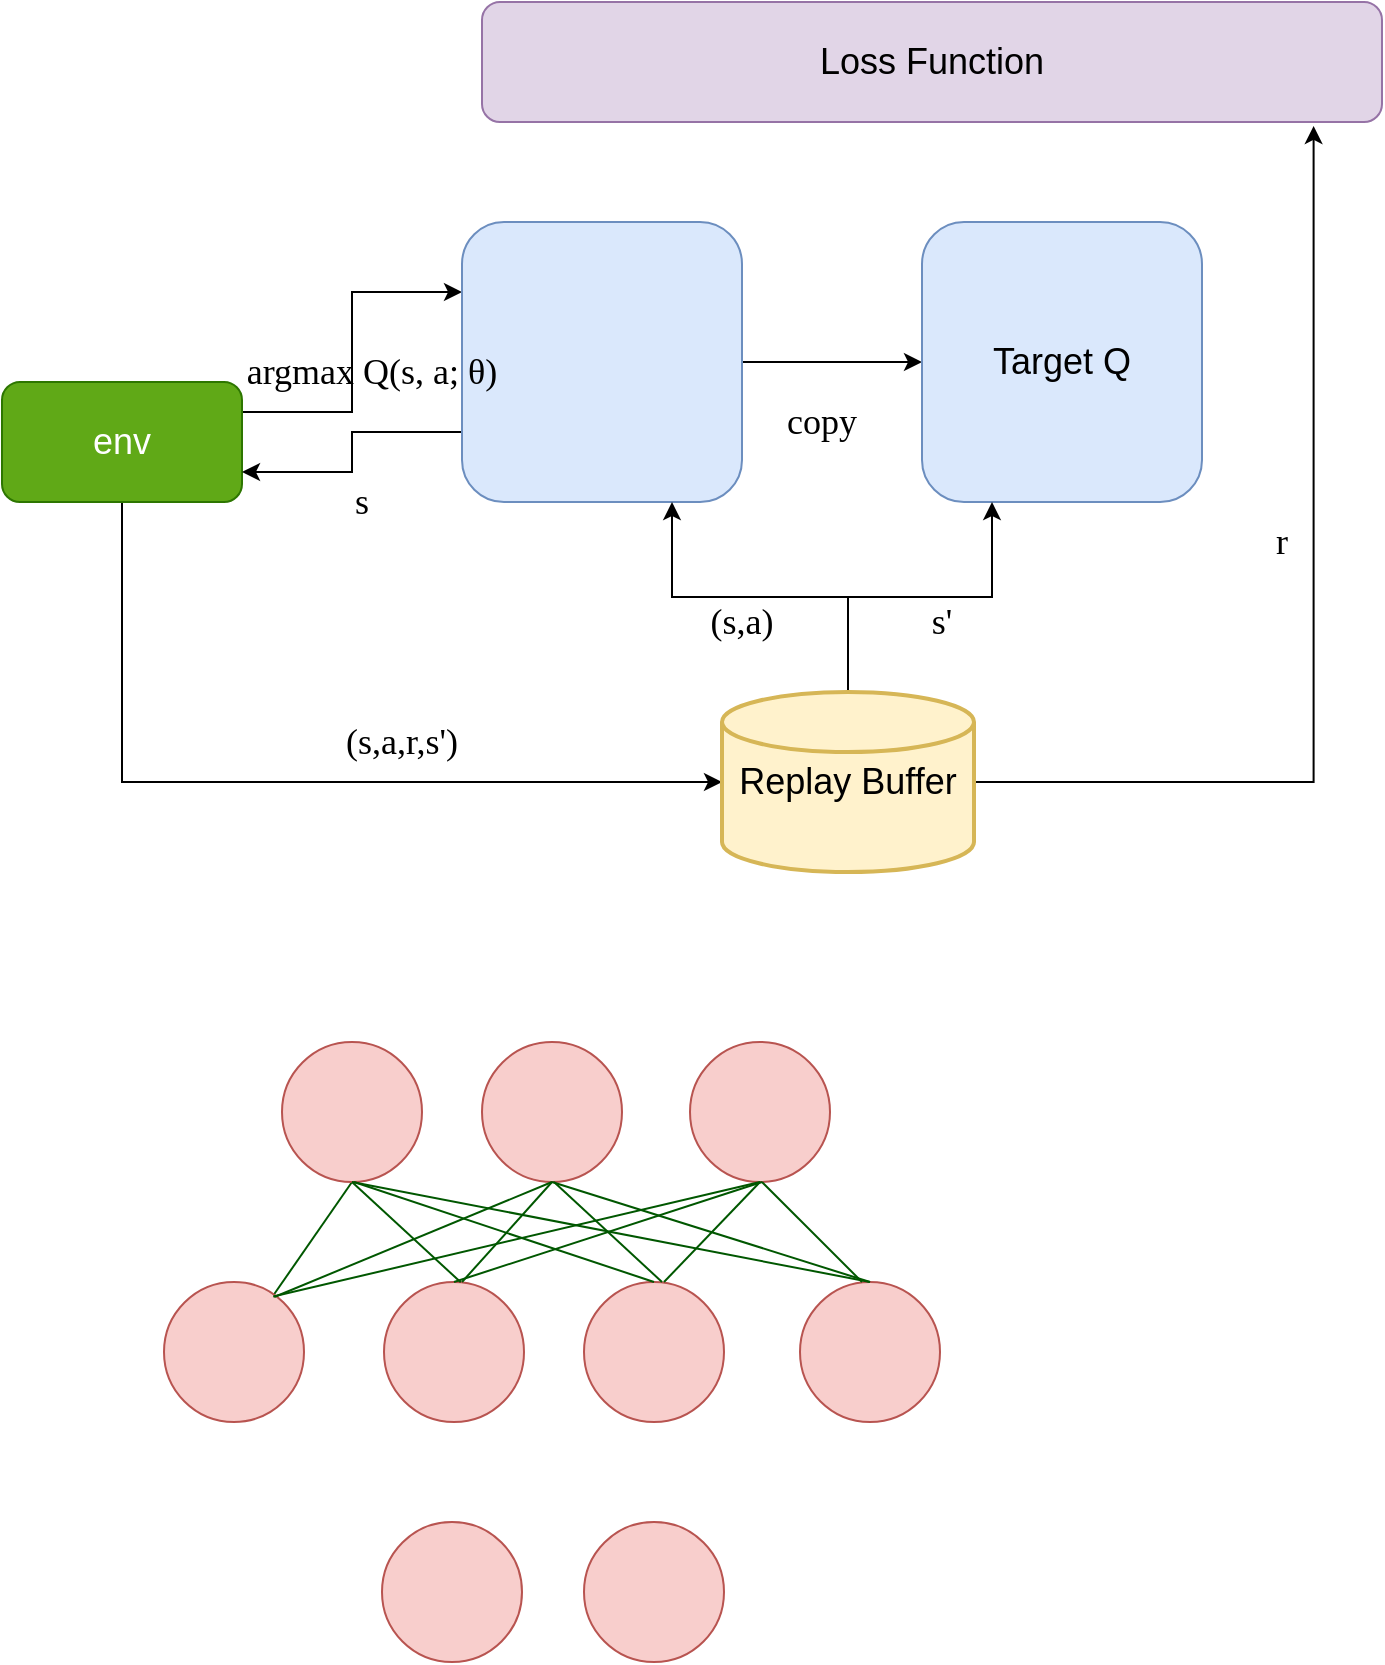 <mxfile version="21.6.6" type="github">
  <diagram name="第 1 页" id="k0ht7CsUPMUArAAHNs5Z">
    <mxGraphModel dx="478" dy="250" grid="1" gridSize="10" guides="1" tooltips="1" connect="1" arrows="1" fold="1" page="1" pageScale="1" pageWidth="827" pageHeight="1169" math="0" shadow="0">
      <root>
        <mxCell id="0" />
        <mxCell id="1" parent="0" />
        <mxCell id="zH1OFpGTS5VMXPJaPXMf-9" style="edgeStyle=orthogonalEdgeStyle;rounded=0;orthogonalLoop=1;jettySize=auto;html=1;exitX=1;exitY=0.25;exitDx=0;exitDy=0;entryX=0;entryY=0.25;entryDx=0;entryDy=0;" edge="1" parent="1" source="zH1OFpGTS5VMXPJaPXMf-1" target="zH1OFpGTS5VMXPJaPXMf-3">
          <mxGeometry relative="1" as="geometry" />
        </mxCell>
        <mxCell id="zH1OFpGTS5VMXPJaPXMf-24" style="edgeStyle=orthogonalEdgeStyle;rounded=0;orthogonalLoop=1;jettySize=auto;html=1;exitX=0.5;exitY=1;exitDx=0;exitDy=0;entryX=0;entryY=0.5;entryDx=0;entryDy=0;entryPerimeter=0;" edge="1" parent="1" source="zH1OFpGTS5VMXPJaPXMf-1" target="zH1OFpGTS5VMXPJaPXMf-15">
          <mxGeometry relative="1" as="geometry" />
        </mxCell>
        <mxCell id="zH1OFpGTS5VMXPJaPXMf-1" value="&lt;font style=&quot;font-size: 18px;&quot;&gt;env&lt;/font&gt;" style="rounded=1;whiteSpace=wrap;html=1;fillColor=#60a917;fontColor=#ffffff;strokeColor=#2D7600;" vertex="1" parent="1">
          <mxGeometry x="70" y="340" width="120" height="60" as="geometry" />
        </mxCell>
        <mxCell id="zH1OFpGTS5VMXPJaPXMf-7" style="edgeStyle=orthogonalEdgeStyle;rounded=0;orthogonalLoop=1;jettySize=auto;html=1;exitX=1;exitY=0.5;exitDx=0;exitDy=0;entryX=0;entryY=0.5;entryDx=0;entryDy=0;" edge="1" parent="1" source="zH1OFpGTS5VMXPJaPXMf-3" target="zH1OFpGTS5VMXPJaPXMf-4">
          <mxGeometry relative="1" as="geometry" />
        </mxCell>
        <mxCell id="zH1OFpGTS5VMXPJaPXMf-10" style="edgeStyle=orthogonalEdgeStyle;rounded=0;orthogonalLoop=1;jettySize=auto;html=1;exitX=0;exitY=0.75;exitDx=0;exitDy=0;entryX=1;entryY=0.75;entryDx=0;entryDy=0;" edge="1" parent="1" source="zH1OFpGTS5VMXPJaPXMf-3" target="zH1OFpGTS5VMXPJaPXMf-1">
          <mxGeometry relative="1" as="geometry" />
        </mxCell>
        <mxCell id="zH1OFpGTS5VMXPJaPXMf-3" value="" style="rounded=1;whiteSpace=wrap;html=1;fillColor=#dae8fc;strokeColor=#6c8ebf;" vertex="1" parent="1">
          <mxGeometry x="300" y="260" width="140" height="140" as="geometry" />
        </mxCell>
        <mxCell id="zH1OFpGTS5VMXPJaPXMf-4" value="&lt;font style=&quot;font-size: 18px;&quot;&gt;Target Q&lt;/font&gt;" style="rounded=1;whiteSpace=wrap;html=1;fillColor=#dae8fc;strokeColor=#6c8ebf;" vertex="1" parent="1">
          <mxGeometry x="530" y="260" width="140" height="140" as="geometry" />
        </mxCell>
        <mxCell id="zH1OFpGTS5VMXPJaPXMf-5" value="&lt;font style=&quot;font-size: 18px;&quot;&gt;Loss Function&lt;/font&gt;" style="rounded=1;whiteSpace=wrap;html=1;fillColor=#e1d5e7;strokeColor=#9673a6;" vertex="1" parent="1">
          <mxGeometry x="310" y="150" width="450" height="60" as="geometry" />
        </mxCell>
        <mxCell id="zH1OFpGTS5VMXPJaPXMf-11" value="&lt;font style=&quot;font-size: 18px;&quot; face=&quot;Times New Roman&quot;&gt;&lt;font style=&quot;font-size: 18px;&quot;&gt;argmax&amp;nbsp;&lt;/font&gt;Q(s, a; θ)&lt;/font&gt;" style="text;html=1;strokeColor=none;fillColor=none;align=center;verticalAlign=middle;whiteSpace=wrap;rounded=0;" vertex="1" parent="1">
          <mxGeometry x="180" y="320" width="150" height="30" as="geometry" />
        </mxCell>
        <mxCell id="zH1OFpGTS5VMXPJaPXMf-12" value="&lt;font style=&quot;font-size: 18px;&quot; face=&quot;Times New Roman&quot;&gt;s&lt;/font&gt;" style="text;html=1;strokeColor=none;fillColor=none;align=center;verticalAlign=middle;whiteSpace=wrap;rounded=0;" vertex="1" parent="1">
          <mxGeometry x="210" y="390" width="80" height="20" as="geometry" />
        </mxCell>
        <mxCell id="zH1OFpGTS5VMXPJaPXMf-14" value="&lt;font face=&quot;Times New Roman&quot;&gt;&lt;span style=&quot;font-size: 18px;&quot;&gt;copy&lt;/span&gt;&lt;/font&gt;" style="text;html=1;strokeColor=none;fillColor=none;align=center;verticalAlign=middle;whiteSpace=wrap;rounded=0;" vertex="1" parent="1">
          <mxGeometry x="440" y="350" width="80" height="20" as="geometry" />
        </mxCell>
        <mxCell id="zH1OFpGTS5VMXPJaPXMf-16" style="edgeStyle=orthogonalEdgeStyle;rounded=0;orthogonalLoop=1;jettySize=auto;html=1;exitX=0.5;exitY=0;exitDx=0;exitDy=0;exitPerimeter=0;entryX=0.25;entryY=1;entryDx=0;entryDy=0;" edge="1" parent="1" source="zH1OFpGTS5VMXPJaPXMf-15" target="zH1OFpGTS5VMXPJaPXMf-4">
          <mxGeometry relative="1" as="geometry" />
        </mxCell>
        <mxCell id="zH1OFpGTS5VMXPJaPXMf-17" style="edgeStyle=orthogonalEdgeStyle;rounded=0;orthogonalLoop=1;jettySize=auto;html=1;exitX=0.5;exitY=0;exitDx=0;exitDy=0;exitPerimeter=0;entryX=0.75;entryY=1;entryDx=0;entryDy=0;" edge="1" parent="1" source="zH1OFpGTS5VMXPJaPXMf-15" target="zH1OFpGTS5VMXPJaPXMf-3">
          <mxGeometry relative="1" as="geometry" />
        </mxCell>
        <mxCell id="zH1OFpGTS5VMXPJaPXMf-26" style="edgeStyle=orthogonalEdgeStyle;rounded=0;orthogonalLoop=1;jettySize=auto;html=1;exitX=1;exitY=0.5;exitDx=0;exitDy=0;exitPerimeter=0;entryX=0.924;entryY=1.033;entryDx=0;entryDy=0;entryPerimeter=0;" edge="1" parent="1" source="zH1OFpGTS5VMXPJaPXMf-15" target="zH1OFpGTS5VMXPJaPXMf-5">
          <mxGeometry relative="1" as="geometry" />
        </mxCell>
        <mxCell id="zH1OFpGTS5VMXPJaPXMf-15" value="&lt;font style=&quot;font-size: 18px;&quot;&gt;Replay Buffer&lt;/font&gt;" style="strokeWidth=2;html=1;shape=mxgraph.flowchart.database;whiteSpace=wrap;fillColor=#fff2cc;strokeColor=#d6b656;" vertex="1" parent="1">
          <mxGeometry x="430" y="495" width="126" height="90" as="geometry" />
        </mxCell>
        <mxCell id="zH1OFpGTS5VMXPJaPXMf-18" value="&lt;font style=&quot;font-size: 18px;&quot; face=&quot;Times New Roman&quot;&gt;s&#39;&lt;/font&gt;" style="text;html=1;strokeColor=none;fillColor=none;align=center;verticalAlign=middle;whiteSpace=wrap;rounded=0;" vertex="1" parent="1">
          <mxGeometry x="500" y="450" width="80" height="20" as="geometry" />
        </mxCell>
        <mxCell id="zH1OFpGTS5VMXPJaPXMf-19" value="&lt;font style=&quot;font-size: 18px;&quot; face=&quot;Times New Roman&quot;&gt;(s,a)&lt;/font&gt;" style="text;html=1;strokeColor=none;fillColor=none;align=center;verticalAlign=middle;whiteSpace=wrap;rounded=0;" vertex="1" parent="1">
          <mxGeometry x="400" y="450" width="80" height="20" as="geometry" />
        </mxCell>
        <mxCell id="zH1OFpGTS5VMXPJaPXMf-25" value="&lt;font style=&quot;font-size: 18px;&quot; face=&quot;Times New Roman&quot;&gt;(s,a,r,s&#39;)&lt;/font&gt;" style="text;html=1;strokeColor=none;fillColor=none;align=center;verticalAlign=middle;whiteSpace=wrap;rounded=0;" vertex="1" parent="1">
          <mxGeometry x="230" y="510" width="80" height="20" as="geometry" />
        </mxCell>
        <mxCell id="zH1OFpGTS5VMXPJaPXMf-27" value="&lt;font style=&quot;font-size: 18px;&quot; face=&quot;Times New Roman&quot;&gt;r&lt;/font&gt;" style="text;html=1;strokeColor=none;fillColor=none;align=center;verticalAlign=middle;whiteSpace=wrap;rounded=0;" vertex="1" parent="1">
          <mxGeometry x="670" y="410" width="80" height="20" as="geometry" />
        </mxCell>
        <mxCell id="zH1OFpGTS5VMXPJaPXMf-41" style="rounded=1;orthogonalLoop=1;jettySize=auto;html=1;exitX=0.5;exitY=1;exitDx=0;exitDy=0;strokeColor=#005700;endArrow=none;endFill=0;fillColor=#008a00;" edge="1" parent="1" source="zH1OFpGTS5VMXPJaPXMf-31" target="zH1OFpGTS5VMXPJaPXMf-34">
          <mxGeometry relative="1" as="geometry" />
        </mxCell>
        <mxCell id="zH1OFpGTS5VMXPJaPXMf-31" value="" style="ellipse;whiteSpace=wrap;html=1;aspect=fixed;fillColor=#f8cecc;strokeColor=#b85450;" vertex="1" parent="1">
          <mxGeometry x="210" y="670" width="70" height="70" as="geometry" />
        </mxCell>
        <mxCell id="zH1OFpGTS5VMXPJaPXMf-32" value="" style="ellipse;whiteSpace=wrap;html=1;aspect=fixed;fillColor=#f8cecc;strokeColor=#b85450;" vertex="1" parent="1">
          <mxGeometry x="310" y="670" width="70" height="70" as="geometry" />
        </mxCell>
        <mxCell id="zH1OFpGTS5VMXPJaPXMf-33" value="" style="ellipse;whiteSpace=wrap;html=1;aspect=fixed;fillColor=#f8cecc;strokeColor=#b85450;" vertex="1" parent="1">
          <mxGeometry x="414" y="670" width="70" height="70" as="geometry" />
        </mxCell>
        <mxCell id="zH1OFpGTS5VMXPJaPXMf-34" value="" style="ellipse;whiteSpace=wrap;html=1;aspect=fixed;fillColor=#f8cecc;strokeColor=#b85450;" vertex="1" parent="1">
          <mxGeometry x="151" y="790" width="70" height="70" as="geometry" />
        </mxCell>
        <mxCell id="zH1OFpGTS5VMXPJaPXMf-35" value="" style="ellipse;whiteSpace=wrap;html=1;aspect=fixed;fillColor=#f8cecc;strokeColor=#b85450;" vertex="1" parent="1">
          <mxGeometry x="261" y="790" width="70" height="70" as="geometry" />
        </mxCell>
        <mxCell id="zH1OFpGTS5VMXPJaPXMf-36" value="" style="ellipse;whiteSpace=wrap;html=1;aspect=fixed;fillColor=#f8cecc;strokeColor=#b85450;" vertex="1" parent="1">
          <mxGeometry x="361" y="790" width="70" height="70" as="geometry" />
        </mxCell>
        <mxCell id="zH1OFpGTS5VMXPJaPXMf-37" value="" style="ellipse;whiteSpace=wrap;html=1;aspect=fixed;fillColor=#f8cecc;strokeColor=#b85450;" vertex="1" parent="1">
          <mxGeometry x="469" y="790" width="70" height="70" as="geometry" />
        </mxCell>
        <mxCell id="zH1OFpGTS5VMXPJaPXMf-39" value="" style="ellipse;whiteSpace=wrap;html=1;aspect=fixed;fillColor=#f8cecc;strokeColor=#b85450;" vertex="1" parent="1">
          <mxGeometry x="260" y="910" width="70" height="70" as="geometry" />
        </mxCell>
        <mxCell id="zH1OFpGTS5VMXPJaPXMf-40" value="" style="ellipse;whiteSpace=wrap;html=1;aspect=fixed;fillColor=#f8cecc;strokeColor=#b85450;" vertex="1" parent="1">
          <mxGeometry x="361" y="910" width="70" height="70" as="geometry" />
        </mxCell>
        <mxCell id="zH1OFpGTS5VMXPJaPXMf-42" style="rounded=1;orthogonalLoop=1;jettySize=auto;html=1;exitX=0.5;exitY=1;exitDx=0;exitDy=0;strokeColor=#005700;endArrow=none;endFill=0;fillColor=#008a00;" edge="1" parent="1" source="zH1OFpGTS5VMXPJaPXMf-32">
          <mxGeometry relative="1" as="geometry">
            <mxPoint x="339" y="734" as="sourcePoint" />
            <mxPoint x="300" y="790" as="targetPoint" />
          </mxGeometry>
        </mxCell>
        <mxCell id="zH1OFpGTS5VMXPJaPXMf-43" style="rounded=1;orthogonalLoop=1;jettySize=auto;html=1;exitX=0.5;exitY=1;exitDx=0;exitDy=0;strokeColor=#005700;endArrow=none;endFill=0;fillColor=#008a00;" edge="1" parent="1" source="zH1OFpGTS5VMXPJaPXMf-33">
          <mxGeometry relative="1" as="geometry">
            <mxPoint x="440" y="734" as="sourcePoint" />
            <mxPoint x="401" y="790" as="targetPoint" />
          </mxGeometry>
        </mxCell>
        <mxCell id="zH1OFpGTS5VMXPJaPXMf-45" style="rounded=1;orthogonalLoop=1;jettySize=auto;html=1;exitX=0.5;exitY=1;exitDx=0;exitDy=0;strokeColor=#005700;endArrow=none;endFill=0;fillColor=#008a00;entryX=0.548;entryY=0.002;entryDx=0;entryDy=0;entryPerimeter=0;" edge="1" parent="1" source="zH1OFpGTS5VMXPJaPXMf-31" target="zH1OFpGTS5VMXPJaPXMf-35">
          <mxGeometry relative="1" as="geometry">
            <mxPoint x="255" y="750" as="sourcePoint" />
            <mxPoint x="216" y="806" as="targetPoint" />
          </mxGeometry>
        </mxCell>
        <mxCell id="zH1OFpGTS5VMXPJaPXMf-46" style="rounded=1;orthogonalLoop=1;jettySize=auto;html=1;exitX=0.5;exitY=1;exitDx=0;exitDy=0;strokeColor=#005700;endArrow=none;endFill=0;fillColor=#008a00;entryX=0.548;entryY=0.002;entryDx=0;entryDy=0;entryPerimeter=0;" edge="1" parent="1">
          <mxGeometry relative="1" as="geometry">
            <mxPoint x="346" y="740" as="sourcePoint" />
            <mxPoint x="400" y="790" as="targetPoint" />
          </mxGeometry>
        </mxCell>
        <mxCell id="zH1OFpGTS5VMXPJaPXMf-47" style="rounded=1;orthogonalLoop=1;jettySize=auto;html=1;strokeColor=#005700;endArrow=none;endFill=0;fillColor=#008a00;entryX=0.548;entryY=0.002;entryDx=0;entryDy=0;entryPerimeter=0;" edge="1" parent="1">
          <mxGeometry relative="1" as="geometry">
            <mxPoint x="450" y="740" as="sourcePoint" />
            <mxPoint x="500" y="790" as="targetPoint" />
          </mxGeometry>
        </mxCell>
        <mxCell id="zH1OFpGTS5VMXPJaPXMf-48" style="rounded=1;orthogonalLoop=1;jettySize=auto;html=1;exitX=0.5;exitY=1;exitDx=0;exitDy=0;strokeColor=#005700;endArrow=none;endFill=0;fillColor=#008a00;entryX=0.5;entryY=0;entryDx=0;entryDy=0;" edge="1" parent="1" target="zH1OFpGTS5VMXPJaPXMf-36">
          <mxGeometry relative="1" as="geometry">
            <mxPoint x="246" y="740" as="sourcePoint" />
            <mxPoint x="300" y="790" as="targetPoint" />
          </mxGeometry>
        </mxCell>
        <mxCell id="zH1OFpGTS5VMXPJaPXMf-49" style="rounded=1;orthogonalLoop=1;jettySize=auto;html=1;strokeColor=#005700;endArrow=none;endFill=0;fillColor=#008a00;entryX=0.5;entryY=0;entryDx=0;entryDy=0;exitX=0.5;exitY=1;exitDx=0;exitDy=0;" edge="1" parent="1" source="zH1OFpGTS5VMXPJaPXMf-31" target="zH1OFpGTS5VMXPJaPXMf-37">
          <mxGeometry relative="1" as="geometry">
            <mxPoint x="250" y="740" as="sourcePoint" />
            <mxPoint x="319" y="810" as="targetPoint" />
          </mxGeometry>
        </mxCell>
        <mxCell id="zH1OFpGTS5VMXPJaPXMf-50" style="rounded=1;orthogonalLoop=1;jettySize=auto;html=1;strokeColor=#005700;endArrow=none;endFill=0;fillColor=#008a00;entryX=0.788;entryY=0.107;entryDx=0;entryDy=0;entryPerimeter=0;exitX=0.5;exitY=1;exitDx=0;exitDy=0;" edge="1" parent="1" source="zH1OFpGTS5VMXPJaPXMf-32" target="zH1OFpGTS5VMXPJaPXMf-34">
          <mxGeometry relative="1" as="geometry">
            <mxPoint x="350" y="740" as="sourcePoint" />
            <mxPoint x="310" y="800" as="targetPoint" />
          </mxGeometry>
        </mxCell>
        <mxCell id="zH1OFpGTS5VMXPJaPXMf-51" style="rounded=1;orthogonalLoop=1;jettySize=auto;html=1;exitX=0.5;exitY=1;exitDx=0;exitDy=0;strokeColor=#005700;endArrow=none;endFill=0;fillColor=#008a00;entryX=0.78;entryY=0.104;entryDx=0;entryDy=0;entryPerimeter=0;" edge="1" parent="1" source="zH1OFpGTS5VMXPJaPXMf-33" target="zH1OFpGTS5VMXPJaPXMf-34">
          <mxGeometry relative="1" as="geometry">
            <mxPoint x="365" y="760" as="sourcePoint" />
            <mxPoint x="320" y="810" as="targetPoint" />
          </mxGeometry>
        </mxCell>
        <mxCell id="zH1OFpGTS5VMXPJaPXMf-52" style="rounded=1;orthogonalLoop=1;jettySize=auto;html=1;strokeColor=#005700;endArrow=none;endFill=0;fillColor=#008a00;entryX=0.5;entryY=0;entryDx=0;entryDy=0;" edge="1" parent="1" target="zH1OFpGTS5VMXPJaPXMf-35">
          <mxGeometry relative="1" as="geometry">
            <mxPoint x="450" y="740" as="sourcePoint" />
            <mxPoint x="330" y="820" as="targetPoint" />
          </mxGeometry>
        </mxCell>
        <mxCell id="zH1OFpGTS5VMXPJaPXMf-53" style="rounded=1;orthogonalLoop=1;jettySize=auto;html=1;strokeColor=#005700;endArrow=none;endFill=0;fillColor=#008a00;entryX=0.5;entryY=0;entryDx=0;entryDy=0;exitX=0.5;exitY=1;exitDx=0;exitDy=0;" edge="1" parent="1" source="zH1OFpGTS5VMXPJaPXMf-32" target="zH1OFpGTS5VMXPJaPXMf-37">
          <mxGeometry relative="1" as="geometry">
            <mxPoint x="340" y="740" as="sourcePoint" />
            <mxPoint x="440" y="800" as="targetPoint" />
          </mxGeometry>
        </mxCell>
      </root>
    </mxGraphModel>
  </diagram>
</mxfile>
